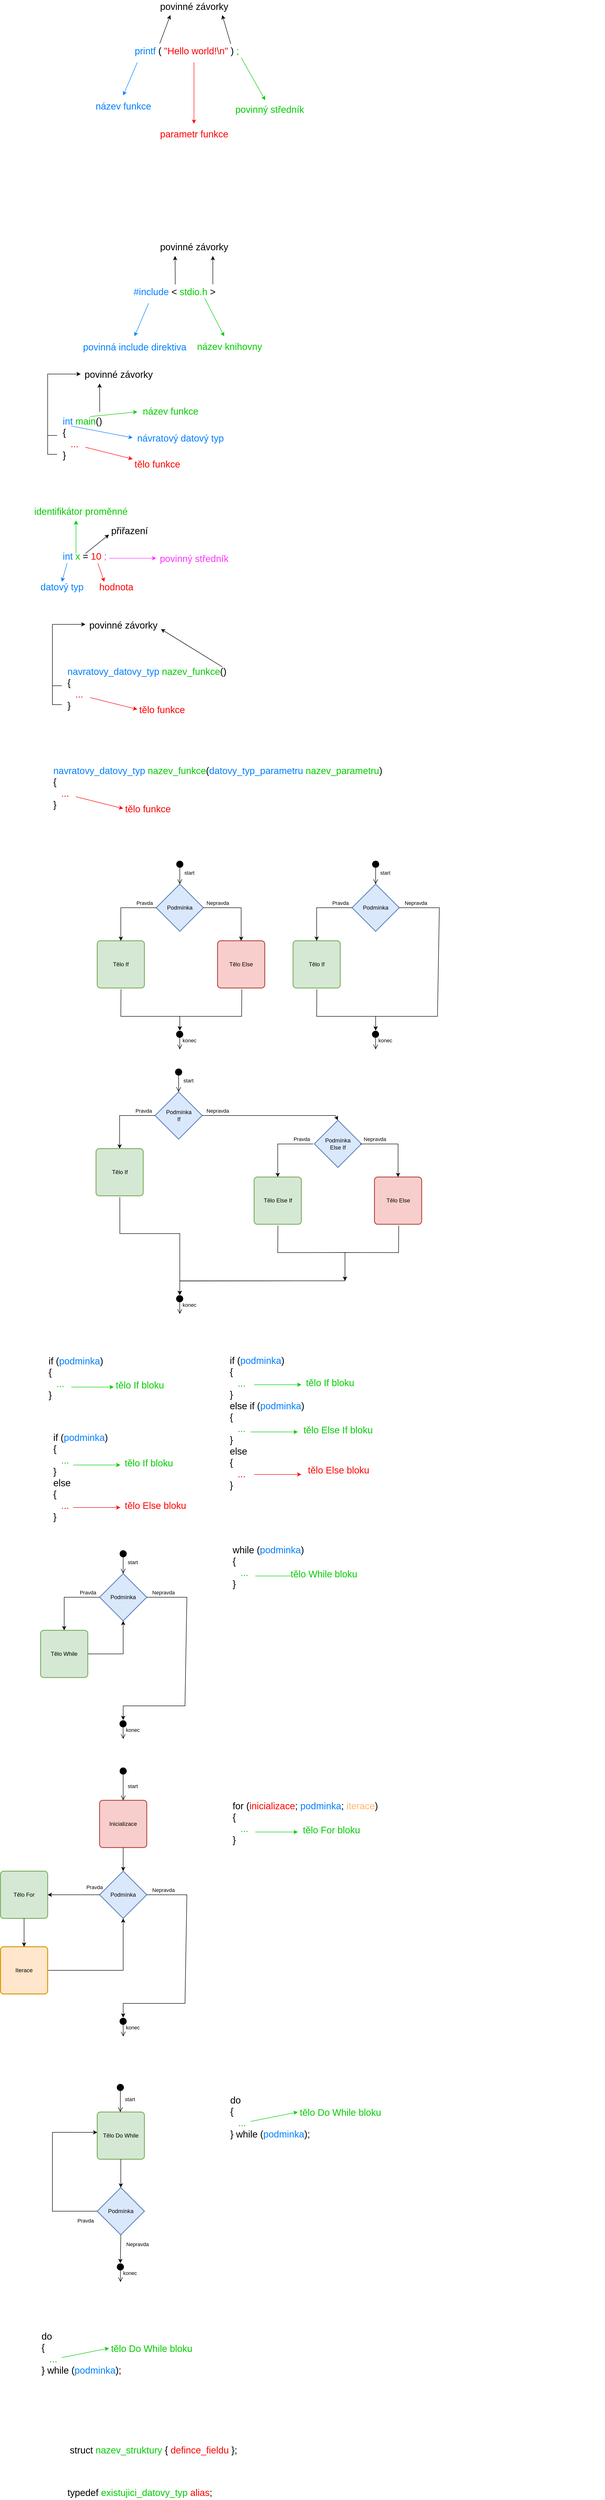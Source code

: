 <mxfile version="19.0.3" type="device"><diagram id="olC7VgZo8FWdd27OTqFR" name="Page-1"><mxGraphModel dx="2272" dy="865" grid="1" gridSize="10" guides="1" tooltips="1" connect="1" arrows="1" fold="1" page="1" pageScale="1" pageWidth="850" pageHeight="1100" math="0" shadow="0"><root><mxCell id="0"/><mxCell id="1" parent="0"/><mxCell id="PvKTxllJgVUMORvJE2K5-1" value="&lt;font style=&quot;font-size: 20px;&quot;&gt;&lt;font color=&quot;#007fff&quot;&gt;printf&amp;nbsp;&lt;/font&gt;(&amp;nbsp;&lt;font color=&quot;#ff0000&quot;&gt;&quot;Hello world!\n&quot;&amp;nbsp;&lt;/font&gt;)&amp;nbsp;&lt;font color=&quot;#00cc00&quot;&gt;;&lt;/font&gt;&lt;/font&gt;" style="text;html=1;strokeColor=none;fillColor=none;align=center;verticalAlign=middle;whiteSpace=wrap;rounded=0;" parent="1" vertex="1"><mxGeometry x="220" y="140" width="230" height="30" as="geometry"/></mxCell><mxCell id="PvKTxllJgVUMORvJE2K5-2" value="" style="endArrow=classic;html=1;rounded=0;fontSize=20;fontColor=#00CC00;fillColor=#dae8fc;strokeColor=#007FFF;" parent="1" edge="1"><mxGeometry width="50" height="50" relative="1" as="geometry"><mxPoint x="230" y="180" as="sourcePoint"/><mxPoint x="200" y="250" as="targetPoint"/></mxGeometry></mxCell><mxCell id="PvKTxllJgVUMORvJE2K5-9" value="&lt;font color=&quot;#007fff&quot;&gt;název funkce&lt;/font&gt;" style="edgeLabel;html=1;align=center;verticalAlign=middle;resizable=0;points=[];fontSize=20;fontColor=#00CC00;" parent="PvKTxllJgVUMORvJE2K5-2" vertex="1" connectable="0"><mxGeometry x="0.626" relative="1" as="geometry"><mxPoint x="-6" y="35" as="offset"/></mxGeometry></mxCell><mxCell id="PvKTxllJgVUMORvJE2K5-3" value="" style="endArrow=classic;html=1;rounded=0;fontSize=20;fontColor=#00CC00;fillColor=#f8cecc;strokeColor=#FF0000;" parent="1" edge="1"><mxGeometry width="50" height="50" relative="1" as="geometry"><mxPoint x="350" y="180" as="sourcePoint"/><mxPoint x="350" y="310" as="targetPoint"/></mxGeometry></mxCell><mxCell id="PvKTxllJgVUMORvJE2K5-10" value="&lt;font color=&quot;#ff0000&quot;&gt;parametr funkce&lt;/font&gt;" style="edgeLabel;html=1;align=center;verticalAlign=middle;resizable=0;points=[];fontSize=20;fontColor=#007FFF;" parent="PvKTxllJgVUMORvJE2K5-3" vertex="1" connectable="0"><mxGeometry x="0.422" relative="1" as="geometry"><mxPoint y="58" as="offset"/></mxGeometry></mxCell><mxCell id="PvKTxllJgVUMORvJE2K5-4" value="" style="endArrow=classic;html=1;rounded=0;fontSize=20;fontColor=#00CC00;fillColor=#d5e8d4;strokeColor=#00CC00;" parent="1" edge="1"><mxGeometry width="50" height="50" relative="1" as="geometry"><mxPoint x="450" y="170" as="sourcePoint"/><mxPoint x="501" y="260" as="targetPoint"/></mxGeometry></mxCell><mxCell id="PvKTxllJgVUMORvJE2K5-8" value="&lt;font color=&quot;#00cc00&quot;&gt;povinný středník&lt;/font&gt;" style="edgeLabel;html=1;align=center;verticalAlign=middle;resizable=0;points=[];fontSize=20;fontColor=#000000;" parent="PvKTxllJgVUMORvJE2K5-4" vertex="1" connectable="0"><mxGeometry x="0.617" y="-3" relative="1" as="geometry"><mxPoint x="21" y="35" as="offset"/></mxGeometry></mxCell><mxCell id="PvKTxllJgVUMORvJE2K5-5" value="" style="endArrow=classic;html=1;rounded=0;fontSize=20;fontColor=#00CC00;exitX=0.904;exitY=0.033;exitDx=0;exitDy=0;exitPerimeter=0;" parent="1" source="PvKTxllJgVUMORvJE2K5-1" edge="1"><mxGeometry width="50" height="50" relative="1" as="geometry"><mxPoint x="420" y="130" as="sourcePoint"/><mxPoint x="410" y="80" as="targetPoint"/></mxGeometry></mxCell><mxCell id="PvKTxllJgVUMORvJE2K5-6" value="" style="endArrow=classic;html=1;rounded=0;fontSize=20;fontColor=#00CC00;exitX=0.25;exitY=0;exitDx=0;exitDy=0;" parent="1" source="PvKTxllJgVUMORvJE2K5-1" edge="1"><mxGeometry width="50" height="50" relative="1" as="geometry"><mxPoint x="290" y="130" as="sourcePoint"/><mxPoint x="300" y="80" as="targetPoint"/></mxGeometry></mxCell><mxCell id="PvKTxllJgVUMORvJE2K5-7" value="&lt;font color=&quot;#000000&quot;&gt;povinné závorky&lt;/font&gt;" style="edgeLabel;html=1;align=center;verticalAlign=middle;resizable=0;points=[];fontSize=20;fontColor=#00CC00;" parent="PvKTxllJgVUMORvJE2K5-6" vertex="1" connectable="0"><mxGeometry x="0.52" y="-1" relative="1" as="geometry"><mxPoint x="54" y="-34" as="offset"/></mxGeometry></mxCell><mxCell id="PvKTxllJgVUMORvJE2K5-11" value="&lt;font style=&quot;font-size: 20px;&quot;&gt;&lt;font color=&quot;#007fff&quot;&gt;#include &lt;/font&gt;&amp;lt;&amp;nbsp;&lt;font color=&quot;#00cc00&quot;&gt;stdio.h&amp;nbsp;&lt;/font&gt;&amp;gt;&lt;/font&gt;" style="text;html=1;strokeColor=none;fillColor=none;align=center;verticalAlign=middle;whiteSpace=wrap;rounded=0;" parent="1" vertex="1"><mxGeometry x="194" y="650" width="230" height="30" as="geometry"/></mxCell><mxCell id="PvKTxllJgVUMORvJE2K5-12" value="" style="endArrow=classic;html=1;rounded=0;fontSize=20;fontColor=#00CC00;fillColor=#dae8fc;strokeColor=#007FFF;" parent="1" edge="1"><mxGeometry width="50" height="50" relative="1" as="geometry"><mxPoint x="254" y="690" as="sourcePoint"/><mxPoint x="224" y="760" as="targetPoint"/></mxGeometry></mxCell><mxCell id="PvKTxllJgVUMORvJE2K5-13" value="&lt;font color=&quot;#007fff&quot;&gt;povinná include direktiva&lt;/font&gt;" style="edgeLabel;html=1;align=center;verticalAlign=middle;resizable=0;points=[];fontSize=20;fontColor=#00CC00;" parent="PvKTxllJgVUMORvJE2K5-12" vertex="1" connectable="0"><mxGeometry x="0.626" relative="1" as="geometry"><mxPoint x="-6" y="35" as="offset"/></mxGeometry></mxCell><mxCell id="PvKTxllJgVUMORvJE2K5-14" value="" style="endArrow=classic;html=1;rounded=0;fontSize=20;fontColor=#00CC00;fillColor=#d5e8d4;strokeColor=#00CC00;" parent="1" edge="1"><mxGeometry width="50" height="50" relative="1" as="geometry"><mxPoint x="373" y="680" as="sourcePoint"/><mxPoint x="414" y="760" as="targetPoint"/></mxGeometry></mxCell><mxCell id="PvKTxllJgVUMORvJE2K5-15" value="&lt;font color=&quot;#00cc00&quot;&gt;název knihovny&lt;/font&gt;" style="edgeLabel;html=1;align=center;verticalAlign=middle;resizable=0;points=[];fontSize=20;fontColor=#000000;" parent="PvKTxllJgVUMORvJE2K5-14" vertex="1" connectable="0"><mxGeometry x="0.617" y="-3" relative="1" as="geometry"><mxPoint x="21" y="35" as="offset"/></mxGeometry></mxCell><mxCell id="PvKTxllJgVUMORvJE2K5-16" value="" style="endArrow=classic;html=1;rounded=0;fontSize=20;fontColor=#00CC00;" parent="1" edge="1"><mxGeometry width="50" height="50" relative="1" as="geometry"><mxPoint x="390" y="650" as="sourcePoint"/><mxPoint x="390" y="590" as="targetPoint"/></mxGeometry></mxCell><mxCell id="PvKTxllJgVUMORvJE2K5-17" value="" style="endArrow=classic;html=1;rounded=0;fontSize=20;fontColor=#00CC00;exitX=0.506;exitY=0.007;exitDx=0;exitDy=0;exitPerimeter=0;" parent="1" source="PvKTxllJgVUMORvJE2K5-11" edge="1"><mxGeometry width="50" height="50" relative="1" as="geometry"><mxPoint x="308.5" y="650" as="sourcePoint"/><mxPoint x="310" y="590" as="targetPoint"/></mxGeometry></mxCell><mxCell id="PvKTxllJgVUMORvJE2K5-18" value="&lt;font color=&quot;#000000&quot;&gt;povinné závorky&lt;/font&gt;" style="edgeLabel;html=1;align=center;verticalAlign=middle;resizable=0;points=[];fontSize=20;fontColor=#00CC00;" parent="PvKTxllJgVUMORvJE2K5-17" vertex="1" connectable="0"><mxGeometry x="0.52" y="-1" relative="1" as="geometry"><mxPoint x="39" y="-34" as="offset"/></mxGeometry></mxCell><mxCell id="PvKTxllJgVUMORvJE2K5-19" value="&lt;font style=&quot;font-size: 20px;&quot;&gt;&lt;font color=&quot;#007fff&quot;&gt;int&amp;nbsp;&lt;/font&gt;&lt;font color=&quot;#00cc00&quot;&gt;main&lt;/font&gt;()&lt;br&gt;{&lt;br&gt;&amp;nbsp; &amp;nbsp;&lt;font color=&quot;#ff0000&quot;&gt;...&lt;/font&gt;&lt;br&gt;&lt;div style=&quot;&quot;&gt;&lt;span style=&quot;background-color: initial;&quot;&gt;}&lt;/span&gt;&lt;/div&gt;&lt;/font&gt;" style="text;html=1;strokeColor=none;fillColor=none;align=left;verticalAlign=middle;whiteSpace=wrap;rounded=0;" parent="1" vertex="1"><mxGeometry x="70" y="960" width="230" height="30" as="geometry"/></mxCell><mxCell id="PvKTxllJgVUMORvJE2K5-20" value="" style="endArrow=classic;html=1;rounded=0;fontSize=20;fontColor=#00CC00;" parent="1" edge="1"><mxGeometry width="50" height="50" relative="1" as="geometry"><mxPoint x="60" y="1010" as="sourcePoint"/><mxPoint x="110" y="840" as="targetPoint"/><Array as="points"><mxPoint x="40" y="1010"/><mxPoint x="40" y="840"/></Array></mxGeometry></mxCell><mxCell id="PvKTxllJgVUMORvJE2K5-21" value="" style="endArrow=classic;html=1;rounded=0;fontSize=20;fontColor=#00CC00;exitX=0.506;exitY=0.007;exitDx=0;exitDy=0;exitPerimeter=0;" parent="1" edge="1"><mxGeometry width="50" height="50" relative="1" as="geometry"><mxPoint x="150.38" y="920.21" as="sourcePoint"/><mxPoint x="150" y="860" as="targetPoint"/></mxGeometry></mxCell><mxCell id="PvKTxllJgVUMORvJE2K5-22" value="&lt;font color=&quot;#000000&quot;&gt;povinné závorky&lt;/font&gt;" style="edgeLabel;html=1;align=center;verticalAlign=middle;resizable=0;points=[];fontSize=20;fontColor=#00CC00;" parent="PvKTxllJgVUMORvJE2K5-21" vertex="1" connectable="0"><mxGeometry x="0.52" y="-1" relative="1" as="geometry"><mxPoint x="39" y="-34" as="offset"/></mxGeometry></mxCell><mxCell id="PvKTxllJgVUMORvJE2K5-23" value="" style="endArrow=none;html=1;rounded=0;fontSize=20;fontColor=#FF0000;strokeColor=#000000;" parent="1" edge="1"><mxGeometry width="50" height="50" relative="1" as="geometry"><mxPoint x="40" y="970" as="sourcePoint"/><mxPoint x="60" y="970" as="targetPoint"/></mxGeometry></mxCell><mxCell id="PvKTxllJgVUMORvJE2K5-24" value="" style="endArrow=classic;html=1;rounded=0;fontSize=20;fontColor=#00CC00;strokeColor=#FF0000;" parent="1" edge="1"><mxGeometry width="50" height="50" relative="1" as="geometry"><mxPoint x="120" y="995" as="sourcePoint"/><mxPoint x="220" y="1020" as="targetPoint"/></mxGeometry></mxCell><mxCell id="PvKTxllJgVUMORvJE2K5-25" value="&lt;font color=&quot;#ff0000&quot;&gt;tělo funkce&lt;/font&gt;" style="edgeLabel;html=1;align=center;verticalAlign=middle;resizable=0;points=[];fontSize=20;fontColor=#00CC00;" parent="PvKTxllJgVUMORvJE2K5-24" vertex="1" connectable="0"><mxGeometry x="0.52" y="-1" relative="1" as="geometry"><mxPoint x="76" y="15" as="offset"/></mxGeometry></mxCell><mxCell id="PvKTxllJgVUMORvJE2K5-26" value="" style="endArrow=classic;html=1;rounded=0;fontSize=20;fontColor=#00CC00;strokeColor=#00CC00;" parent="1" edge="1"><mxGeometry width="50" height="50" relative="1" as="geometry"><mxPoint x="130" y="930" as="sourcePoint"/><mxPoint x="230" y="920" as="targetPoint"/></mxGeometry></mxCell><mxCell id="PvKTxllJgVUMORvJE2K5-27" value="název funkce" style="edgeLabel;html=1;align=center;verticalAlign=middle;resizable=0;points=[];fontSize=20;fontColor=#00CC00;" parent="PvKTxllJgVUMORvJE2K5-26" vertex="1" connectable="0"><mxGeometry x="0.52" y="-1" relative="1" as="geometry"><mxPoint x="94" y="-6" as="offset"/></mxGeometry></mxCell><mxCell id="PvKTxllJgVUMORvJE2K5-28" value="" style="endArrow=classic;html=1;rounded=0;fontSize=20;fontColor=#00CC00;strokeColor=#007FFF;exitX=0.087;exitY=-0.333;exitDx=0;exitDy=0;exitPerimeter=0;" parent="1" source="PvKTxllJgVUMORvJE2K5-19" edge="1"><mxGeometry width="50" height="50" relative="1" as="geometry"><mxPoint x="100" y="980" as="sourcePoint"/><mxPoint x="220" y="975" as="targetPoint"/></mxGeometry></mxCell><mxCell id="PvKTxllJgVUMORvJE2K5-29" value="návratový datový typ" style="edgeLabel;html=1;align=center;verticalAlign=middle;resizable=0;points=[];fontSize=20;fontColor=#007FFF;" parent="PvKTxllJgVUMORvJE2K5-28" vertex="1" connectable="0"><mxGeometry x="0.52" y="-1" relative="1" as="geometry"><mxPoint x="132" y="5" as="offset"/></mxGeometry></mxCell><mxCell id="PvKTxllJgVUMORvJE2K5-30" value="&lt;font style=&quot;font-size: 20px;&quot;&gt;&lt;font color=&quot;#007fff&quot;&gt;int&amp;nbsp;&lt;/font&gt;&lt;font color=&quot;#00cc00&quot;&gt;x &lt;/font&gt;=&lt;font color=&quot;#00cc00&quot;&gt; &lt;/font&gt;&lt;font color=&quot;#ff0000&quot;&gt;10 &lt;/font&gt;&lt;font color=&quot;#ff33ff&quot;&gt;;&lt;/font&gt;&lt;br&gt;&lt;/font&gt;" style="text;html=1;strokeColor=none;fillColor=none;align=left;verticalAlign=middle;whiteSpace=wrap;rounded=0;" parent="1" vertex="1"><mxGeometry x="70" y="1210" width="230" height="30" as="geometry"/></mxCell><mxCell id="PvKTxllJgVUMORvJE2K5-32" value="" style="endArrow=classic;html=1;rounded=0;fontSize=20;fontColor=#00CC00;" parent="1" edge="1"><mxGeometry width="50" height="50" relative="1" as="geometry"><mxPoint x="120" y="1220" as="sourcePoint"/><mxPoint x="170" y="1180" as="targetPoint"/></mxGeometry></mxCell><mxCell id="PvKTxllJgVUMORvJE2K5-33" value="&lt;font color=&quot;#000000&quot;&gt;přiřazení&lt;/font&gt;" style="edgeLabel;html=1;align=center;verticalAlign=middle;resizable=0;points=[];fontSize=20;fontColor=#00CC00;" parent="PvKTxllJgVUMORvJE2K5-32" vertex="1" connectable="0"><mxGeometry x="0.52" y="-1" relative="1" as="geometry"><mxPoint x="54" y="-20" as="offset"/></mxGeometry></mxCell><mxCell id="PvKTxllJgVUMORvJE2K5-35" value="" style="endArrow=classic;html=1;rounded=0;fontSize=20;fontColor=#00CC00;strokeColor=#FF0000;exitX=0.332;exitY=1.019;exitDx=0;exitDy=0;exitPerimeter=0;" parent="1" source="PvKTxllJgVUMORvJE2K5-30" edge="1"><mxGeometry width="50" height="50" relative="1" as="geometry"><mxPoint x="120" y="1245" as="sourcePoint"/><mxPoint x="160" y="1280" as="targetPoint"/></mxGeometry></mxCell><mxCell id="PvKTxllJgVUMORvJE2K5-36" value="&lt;font color=&quot;#ff0000&quot;&gt;hodnota&lt;/font&gt;" style="edgeLabel;html=1;align=center;verticalAlign=middle;resizable=0;points=[];fontSize=20;fontColor=#00CC00;" parent="PvKTxllJgVUMORvJE2K5-35" vertex="1" connectable="0"><mxGeometry x="0.52" y="-1" relative="1" as="geometry"><mxPoint x="29" y="19" as="offset"/></mxGeometry></mxCell><mxCell id="PvKTxllJgVUMORvJE2K5-37" value="" style="endArrow=classic;html=1;rounded=0;fontSize=20;fontColor=#00CC00;strokeColor=#00CC00;" parent="1" edge="1"><mxGeometry width="50" height="50" relative="1" as="geometry"><mxPoint x="100" y="1220" as="sourcePoint"/><mxPoint x="100" y="1150" as="targetPoint"/></mxGeometry></mxCell><mxCell id="PvKTxllJgVUMORvJE2K5-39" value="" style="endArrow=classic;html=1;rounded=0;fontSize=20;fontColor=#00CC00;strokeColor=#007FFF;exitX=0.05;exitY=1.003;exitDx=0;exitDy=0;exitPerimeter=0;" parent="1" edge="1"><mxGeometry width="50" height="50" relative="1" as="geometry"><mxPoint x="81.5" y="1240" as="sourcePoint"/><mxPoint x="70" y="1279.91" as="targetPoint"/></mxGeometry></mxCell><mxCell id="PvKTxllJgVUMORvJE2K5-40" value="datový typ" style="edgeLabel;html=1;align=center;verticalAlign=middle;resizable=0;points=[];fontSize=20;fontColor=#007FFF;" parent="PvKTxllJgVUMORvJE2K5-39" vertex="1" connectable="0"><mxGeometry x="0.52" y="-1" relative="1" as="geometry"><mxPoint x="-2" y="20" as="offset"/></mxGeometry></mxCell><mxCell id="PvKTxllJgVUMORvJE2K5-41" value="" style="endArrow=classic;html=1;rounded=0;fontSize=20;fontColor=#FF33FF;strokeColor=#FF33FF;" parent="1" edge="1"><mxGeometry width="50" height="50" relative="1" as="geometry"><mxPoint x="170" y="1230" as="sourcePoint"/><mxPoint x="270" y="1230" as="targetPoint"/></mxGeometry></mxCell><mxCell id="PvKTxllJgVUMORvJE2K5-42" value="povinný středník" style="edgeLabel;html=1;align=center;verticalAlign=middle;resizable=0;points=[];fontSize=20;fontColor=#FF33FF;" parent="PvKTxllJgVUMORvJE2K5-41" vertex="1" connectable="0"><mxGeometry x="0.736" y="1" relative="1" as="geometry"><mxPoint x="93" y="1" as="offset"/></mxGeometry></mxCell><mxCell id="PvKTxllJgVUMORvJE2K5-43" value="" style="endArrow=classic;html=1;rounded=0;fontSize=20;fontColor=#00CC00;strokeColor=#00CC00;" parent="1" edge="1"><mxGeometry width="50" height="50" relative="1" as="geometry"><mxPoint x="100" y="1220" as="sourcePoint"/><mxPoint x="100" y="1150" as="targetPoint"/></mxGeometry></mxCell><mxCell id="PvKTxllJgVUMORvJE2K5-44" value="identifikátor proměnné" style="edgeLabel;html=1;align=center;verticalAlign=middle;resizable=0;points=[];fontSize=20;fontColor=#00CC00;" parent="PvKTxllJgVUMORvJE2K5-43" vertex="1" connectable="0"><mxGeometry x="0.52" y="-1" relative="1" as="geometry"><mxPoint x="9" y="-37" as="offset"/></mxGeometry></mxCell><mxCell id="PvKTxllJgVUMORvJE2K5-58" value="&lt;font style=&quot;font-size: 20px;&quot;&gt;&lt;font color=&quot;#007fff&quot;&gt;navratovy_datovy_typ&amp;nbsp;&lt;/font&gt;&lt;font color=&quot;#00cc00&quot;&gt;nazev_funkce&lt;/font&gt;()&lt;br&gt;{&lt;br&gt;&amp;nbsp; &amp;nbsp;&lt;font color=&quot;#ff0000&quot;&gt;...&lt;/font&gt;&lt;br&gt;&lt;div style=&quot;&quot;&gt;&lt;span style=&quot;background-color: initial;&quot;&gt;}&lt;/span&gt;&lt;/div&gt;&lt;/font&gt;" style="text;html=1;strokeColor=none;fillColor=none;align=left;verticalAlign=middle;whiteSpace=wrap;rounded=0;" parent="1" vertex="1"><mxGeometry x="80" y="1490" width="230" height="30" as="geometry"/></mxCell><mxCell id="PvKTxllJgVUMORvJE2K5-59" value="" style="endArrow=classic;html=1;rounded=0;fontSize=20;fontColor=#00CC00;" parent="1" edge="1"><mxGeometry width="50" height="50" relative="1" as="geometry"><mxPoint x="70" y="1540" as="sourcePoint"/><mxPoint x="120" y="1370" as="targetPoint"/><Array as="points"><mxPoint x="50" y="1540"/><mxPoint x="50" y="1370"/></Array></mxGeometry></mxCell><mxCell id="PvKTxllJgVUMORvJE2K5-60" value="" style="endArrow=classic;html=1;rounded=0;fontSize=20;fontColor=#00CC00;" parent="1" edge="1"><mxGeometry width="50" height="50" relative="1" as="geometry"><mxPoint x="410" y="1460" as="sourcePoint"/><mxPoint x="280" y="1380" as="targetPoint"/></mxGeometry></mxCell><mxCell id="PvKTxllJgVUMORvJE2K5-61" value="&lt;font color=&quot;#000000&quot;&gt;povinné závorky&lt;/font&gt;" style="edgeLabel;html=1;align=center;verticalAlign=middle;resizable=0;points=[];fontSize=20;fontColor=#00CC00;" parent="PvKTxllJgVUMORvJE2K5-60" vertex="1" connectable="0"><mxGeometry x="0.52" y="-1" relative="1" as="geometry"><mxPoint x="-112" y="-28" as="offset"/></mxGeometry></mxCell><mxCell id="PvKTxllJgVUMORvJE2K5-62" value="" style="endArrow=none;html=1;rounded=0;fontSize=20;fontColor=#FF0000;strokeColor=#000000;" parent="1" edge="1"><mxGeometry width="50" height="50" relative="1" as="geometry"><mxPoint x="50" y="1500" as="sourcePoint"/><mxPoint x="70" y="1500" as="targetPoint"/></mxGeometry></mxCell><mxCell id="PvKTxllJgVUMORvJE2K5-63" value="" style="endArrow=classic;html=1;rounded=0;fontSize=20;fontColor=#00CC00;strokeColor=#FF0000;" parent="1" edge="1"><mxGeometry width="50" height="50" relative="1" as="geometry"><mxPoint x="130" y="1525" as="sourcePoint"/><mxPoint x="230" y="1550" as="targetPoint"/></mxGeometry></mxCell><mxCell id="PvKTxllJgVUMORvJE2K5-64" value="&lt;font color=&quot;#ff0000&quot;&gt;tělo funkce&lt;/font&gt;" style="edgeLabel;html=1;align=center;verticalAlign=middle;resizable=0;points=[];fontSize=20;fontColor=#00CC00;" parent="PvKTxllJgVUMORvJE2K5-63" vertex="1" connectable="0"><mxGeometry x="0.52" y="-1" relative="1" as="geometry"><mxPoint x="76" y="5" as="offset"/></mxGeometry></mxCell><mxCell id="PvKTxllJgVUMORvJE2K5-69" value="&lt;font style=&quot;font-size: 20px;&quot;&gt;&lt;font color=&quot;#007fff&quot;&gt;navratovy_datovy_typ&amp;nbsp;&lt;/font&gt;&lt;font color=&quot;#00cc00&quot;&gt;nazev_funkce&lt;/font&gt;(&lt;font color=&quot;#007fff&quot;&gt;datovy_typ_parametru &lt;/font&gt;&lt;font color=&quot;#00cc00&quot;&gt;nazev_parametru&lt;/font&gt;)&lt;br&gt;{&lt;br&gt;&amp;nbsp; &amp;nbsp;&lt;font color=&quot;#ff0000&quot;&gt;...&lt;/font&gt;&lt;br&gt;&lt;div style=&quot;&quot;&gt;&lt;span style=&quot;background-color: initial;&quot;&gt;}&lt;/span&gt;&lt;/div&gt;&lt;/font&gt;" style="text;html=1;strokeColor=none;fillColor=none;align=left;verticalAlign=middle;whiteSpace=wrap;rounded=0;" parent="1" vertex="1"><mxGeometry x="50" y="1700" width="720" height="30" as="geometry"/></mxCell><mxCell id="PvKTxllJgVUMORvJE2K5-74" value="" style="endArrow=classic;html=1;rounded=0;fontSize=20;fontColor=#00CC00;strokeColor=#FF0000;" parent="1" edge="1"><mxGeometry width="50" height="50" relative="1" as="geometry"><mxPoint x="100" y="1735" as="sourcePoint"/><mxPoint x="200" y="1760" as="targetPoint"/></mxGeometry></mxCell><mxCell id="PvKTxllJgVUMORvJE2K5-75" value="&lt;font color=&quot;#ff0000&quot;&gt;tělo funkce&lt;/font&gt;" style="edgeLabel;html=1;align=center;verticalAlign=middle;resizable=0;points=[];fontSize=20;fontColor=#00CC00;" parent="PvKTxllJgVUMORvJE2K5-74" vertex="1" connectable="0"><mxGeometry x="0.52" y="-1" relative="1" as="geometry"><mxPoint x="76" y="5" as="offset"/></mxGeometry></mxCell><mxCell id="96bIXmB38wUblgq2eVlA-1" value="Podmínka" style="strokeWidth=2;html=1;shape=mxgraph.flowchart.decision;whiteSpace=wrap;fillColor=#dae8fc;strokeColor=#6c8ebf;" parent="1" vertex="1"><mxGeometry x="270" y="1920" width="100" height="100" as="geometry"/></mxCell><mxCell id="96bIXmB38wUblgq2eVlA-2" value="Tělo If" style="rounded=1;whiteSpace=wrap;html=1;absoluteArcSize=1;arcSize=14;strokeWidth=2;fillColor=#d5e8d4;strokeColor=#82b366;" parent="1" vertex="1"><mxGeometry x="145" y="2040" width="100" height="100" as="geometry"/></mxCell><mxCell id="96bIXmB38wUblgq2eVlA-3" value="Tělo Else" style="rounded=1;whiteSpace=wrap;html=1;absoluteArcSize=1;arcSize=14;strokeWidth=2;fillColor=#f8cecc;strokeColor=#b85450;" parent="1" vertex="1"><mxGeometry x="400" y="2040" width="100" height="100" as="geometry"/></mxCell><mxCell id="96bIXmB38wUblgq2eVlA-4" value="start" style="html=1;verticalAlign=bottom;startArrow=circle;startFill=1;endArrow=open;startSize=6;endSize=8;rounded=0;entryX=0.5;entryY=0;entryDx=0;entryDy=0;entryPerimeter=0;" parent="1" target="96bIXmB38wUblgq2eVlA-1" edge="1"><mxGeometry x="0.4" y="20" width="80" relative="1" as="geometry"><mxPoint x="320" y="1870" as="sourcePoint"/><mxPoint x="320" y="1860" as="targetPoint"/><mxPoint as="offset"/></mxGeometry></mxCell><mxCell id="96bIXmB38wUblgq2eVlA-5" value="konec" style="html=1;verticalAlign=bottom;startArrow=circle;startFill=1;endArrow=open;startSize=6;endSize=8;rounded=0;" parent="1" edge="1"><mxGeometry x="0.508" y="20" width="80" relative="1" as="geometry"><mxPoint x="319.66" y="2230" as="sourcePoint"/><mxPoint x="320" y="2270" as="targetPoint"/><mxPoint as="offset"/></mxGeometry></mxCell><mxCell id="96bIXmB38wUblgq2eVlA-6" value="" style="endArrow=classic;html=1;rounded=0;entryX=0.5;entryY=0;entryDx=0;entryDy=0;exitX=0;exitY=0.5;exitDx=0;exitDy=0;exitPerimeter=0;" parent="1" source="96bIXmB38wUblgq2eVlA-1" target="96bIXmB38wUblgq2eVlA-2" edge="1"><mxGeometry width="50" height="50" relative="1" as="geometry"><mxPoint x="190" y="1960" as="sourcePoint"/><mxPoint x="220" y="1930" as="targetPoint"/><Array as="points"><mxPoint x="195" y="1970"/></Array></mxGeometry></mxCell><mxCell id="96bIXmB38wUblgq2eVlA-10" value="Pravda" style="edgeLabel;html=1;align=center;verticalAlign=middle;resizable=0;points=[];" parent="96bIXmB38wUblgq2eVlA-6" vertex="1" connectable="0"><mxGeometry x="0.109" relative="1" as="geometry"><mxPoint x="50" y="-16" as="offset"/></mxGeometry></mxCell><mxCell id="96bIXmB38wUblgq2eVlA-7" value="" style="endArrow=classic;html=1;rounded=0;entryX=0.5;entryY=0;entryDx=0;entryDy=0;exitX=1;exitY=0.5;exitDx=0;exitDy=0;exitPerimeter=0;" parent="1" source="96bIXmB38wUblgq2eVlA-1" target="96bIXmB38wUblgq2eVlA-3" edge="1"><mxGeometry width="50" height="50" relative="1" as="geometry"><mxPoint x="280" y="1980" as="sourcePoint"/><mxPoint x="208.9" y="2080.1" as="targetPoint"/><Array as="points"><mxPoint x="450" y="1970"/></Array></mxGeometry></mxCell><mxCell id="96bIXmB38wUblgq2eVlA-11" value="Nepravda" style="edgeLabel;html=1;align=center;verticalAlign=middle;resizable=0;points=[];" parent="96bIXmB38wUblgq2eVlA-7" vertex="1" connectable="0"><mxGeometry x="0.222" y="-1" relative="1" as="geometry"><mxPoint x="-49" y="-22" as="offset"/></mxGeometry></mxCell><mxCell id="96bIXmB38wUblgq2eVlA-8" value="" style="endArrow=classic;html=1;rounded=0;exitX=0.504;exitY=1.028;exitDx=0;exitDy=0;exitPerimeter=0;" parent="1" source="96bIXmB38wUblgq2eVlA-2" edge="1"><mxGeometry width="50" height="50" relative="1" as="geometry"><mxPoint x="310" y="2220" as="sourcePoint"/><mxPoint x="320" y="2230" as="targetPoint"/><Array as="points"><mxPoint x="195" y="2200"/><mxPoint x="320" y="2200"/></Array></mxGeometry></mxCell><mxCell id="96bIXmB38wUblgq2eVlA-9" value="" style="endArrow=classic;html=1;rounded=0;exitX=0.514;exitY=1.028;exitDx=0;exitDy=0;exitPerimeter=0;" parent="1" source="96bIXmB38wUblgq2eVlA-3" edge="1"><mxGeometry width="50" height="50" relative="1" as="geometry"><mxPoint x="410" y="2260" as="sourcePoint"/><mxPoint x="320" y="2230" as="targetPoint"/><Array as="points"><mxPoint x="451" y="2200"/><mxPoint x="320" y="2200"/></Array></mxGeometry></mxCell><mxCell id="96bIXmB38wUblgq2eVlA-12" value="Podmínka" style="strokeWidth=2;html=1;shape=mxgraph.flowchart.decision;whiteSpace=wrap;fillColor=#dae8fc;strokeColor=#6c8ebf;" parent="1" vertex="1"><mxGeometry x="685" y="1920" width="100" height="100" as="geometry"/></mxCell><mxCell id="96bIXmB38wUblgq2eVlA-13" value="Tělo If" style="rounded=1;whiteSpace=wrap;html=1;absoluteArcSize=1;arcSize=14;strokeWidth=2;fillColor=#d5e8d4;strokeColor=#82b366;" parent="1" vertex="1"><mxGeometry x="560" y="2040" width="100" height="100" as="geometry"/></mxCell><mxCell id="96bIXmB38wUblgq2eVlA-15" value="start" style="html=1;verticalAlign=bottom;startArrow=circle;startFill=1;endArrow=open;startSize=6;endSize=8;rounded=0;entryX=0.5;entryY=0;entryDx=0;entryDy=0;entryPerimeter=0;" parent="1" target="96bIXmB38wUblgq2eVlA-12" edge="1"><mxGeometry x="0.4" y="20" width="80" relative="1" as="geometry"><mxPoint x="735" y="1870" as="sourcePoint"/><mxPoint x="735" y="1860" as="targetPoint"/><mxPoint as="offset"/></mxGeometry></mxCell><mxCell id="96bIXmB38wUblgq2eVlA-16" value="konec" style="html=1;verticalAlign=bottom;startArrow=circle;startFill=1;endArrow=open;startSize=6;endSize=8;rounded=0;" parent="1" edge="1"><mxGeometry x="0.508" y="20" width="80" relative="1" as="geometry"><mxPoint x="734.66" y="2230" as="sourcePoint"/><mxPoint x="735" y="2270" as="targetPoint"/><mxPoint as="offset"/></mxGeometry></mxCell><mxCell id="96bIXmB38wUblgq2eVlA-17" value="" style="endArrow=classic;html=1;rounded=0;entryX=0.5;entryY=0;entryDx=0;entryDy=0;exitX=0;exitY=0.5;exitDx=0;exitDy=0;exitPerimeter=0;" parent="1" source="96bIXmB38wUblgq2eVlA-12" target="96bIXmB38wUblgq2eVlA-13" edge="1"><mxGeometry width="50" height="50" relative="1" as="geometry"><mxPoint x="605" y="1960" as="sourcePoint"/><mxPoint x="635" y="1930" as="targetPoint"/><Array as="points"><mxPoint x="610" y="1970"/></Array></mxGeometry></mxCell><mxCell id="96bIXmB38wUblgq2eVlA-18" value="Pravda" style="edgeLabel;html=1;align=center;verticalAlign=middle;resizable=0;points=[];" parent="96bIXmB38wUblgq2eVlA-17" vertex="1" connectable="0"><mxGeometry x="0.109" relative="1" as="geometry"><mxPoint x="50" y="-16" as="offset"/></mxGeometry></mxCell><mxCell id="96bIXmB38wUblgq2eVlA-21" value="" style="endArrow=classic;html=1;rounded=0;exitX=0.504;exitY=1.028;exitDx=0;exitDy=0;exitPerimeter=0;" parent="1" source="96bIXmB38wUblgq2eVlA-13" edge="1"><mxGeometry width="50" height="50" relative="1" as="geometry"><mxPoint x="725" y="2220" as="sourcePoint"/><mxPoint x="735" y="2230" as="targetPoint"/><Array as="points"><mxPoint x="610" y="2200"/><mxPoint x="735" y="2200"/></Array></mxGeometry></mxCell><mxCell id="96bIXmB38wUblgq2eVlA-22" value="" style="endArrow=classic;html=1;rounded=0;exitX=1;exitY=0.5;exitDx=0;exitDy=0;exitPerimeter=0;" parent="1" source="96bIXmB38wUblgq2eVlA-12" edge="1"><mxGeometry width="50" height="50" relative="1" as="geometry"><mxPoint x="866" y="1970" as="sourcePoint"/><mxPoint x="735" y="2230" as="targetPoint"/><Array as="points"><mxPoint x="870" y="1970"/><mxPoint x="866" y="2200"/><mxPoint x="735" y="2200"/></Array></mxGeometry></mxCell><mxCell id="96bIXmB38wUblgq2eVlA-25" value="Nepravda" style="edgeLabel;html=1;align=center;verticalAlign=middle;resizable=0;points=[];" parent="96bIXmB38wUblgq2eVlA-22" vertex="1" connectable="0"><mxGeometry x="-0.307" y="1" relative="1" as="geometry"><mxPoint x="-50" y="-90" as="offset"/></mxGeometry></mxCell><mxCell id="96bIXmB38wUblgq2eVlA-26" value="Podmínka&lt;br&gt;If" style="strokeWidth=2;html=1;shape=mxgraph.flowchart.decision;whiteSpace=wrap;fillColor=#dae8fc;strokeColor=#6c8ebf;" parent="1" vertex="1"><mxGeometry x="267.5" y="2360" width="100" height="100" as="geometry"/></mxCell><mxCell id="96bIXmB38wUblgq2eVlA-27" value="Tělo If" style="rounded=1;whiteSpace=wrap;html=1;absoluteArcSize=1;arcSize=14;strokeWidth=2;fillColor=#d5e8d4;strokeColor=#82b366;" parent="1" vertex="1"><mxGeometry x="142.5" y="2480" width="100" height="100" as="geometry"/></mxCell><mxCell id="96bIXmB38wUblgq2eVlA-29" value="start" style="html=1;verticalAlign=bottom;startArrow=circle;startFill=1;endArrow=open;startSize=6;endSize=8;rounded=0;entryX=0.5;entryY=0;entryDx=0;entryDy=0;entryPerimeter=0;" parent="1" target="96bIXmB38wUblgq2eVlA-26" edge="1"><mxGeometry x="0.4" y="20" width="80" relative="1" as="geometry"><mxPoint x="317.5" y="2310" as="sourcePoint"/><mxPoint x="317.5" y="2300" as="targetPoint"/><mxPoint as="offset"/></mxGeometry></mxCell><mxCell id="96bIXmB38wUblgq2eVlA-30" value="konec" style="html=1;verticalAlign=bottom;startArrow=circle;startFill=1;endArrow=open;startSize=6;endSize=8;rounded=0;" parent="1" edge="1"><mxGeometry x="0.508" y="20" width="80" relative="1" as="geometry"><mxPoint x="319.66" y="2790" as="sourcePoint"/><mxPoint x="320" y="2830" as="targetPoint"/><mxPoint as="offset"/></mxGeometry></mxCell><mxCell id="96bIXmB38wUblgq2eVlA-31" value="" style="endArrow=classic;html=1;rounded=0;entryX=0.5;entryY=0;entryDx=0;entryDy=0;exitX=0;exitY=0.5;exitDx=0;exitDy=0;exitPerimeter=0;" parent="1" source="96bIXmB38wUblgq2eVlA-26" target="96bIXmB38wUblgq2eVlA-27" edge="1"><mxGeometry width="50" height="50" relative="1" as="geometry"><mxPoint x="187.5" y="2400" as="sourcePoint"/><mxPoint x="217.5" y="2370" as="targetPoint"/><Array as="points"><mxPoint x="192.5" y="2410"/></Array></mxGeometry></mxCell><mxCell id="96bIXmB38wUblgq2eVlA-32" value="Pravda" style="edgeLabel;html=1;align=center;verticalAlign=middle;resizable=0;points=[];" parent="96bIXmB38wUblgq2eVlA-31" vertex="1" connectable="0"><mxGeometry x="0.109" relative="1" as="geometry"><mxPoint x="50" y="-16" as="offset"/></mxGeometry></mxCell><mxCell id="96bIXmB38wUblgq2eVlA-33" value="" style="endArrow=classic;html=1;rounded=0;exitX=1;exitY=0.5;exitDx=0;exitDy=0;exitPerimeter=0;entryX=0.5;entryY=0;entryDx=0;entryDy=0;entryPerimeter=0;" parent="1" source="96bIXmB38wUblgq2eVlA-26" target="96bIXmB38wUblgq2eVlA-37" edge="1"><mxGeometry width="50" height="50" relative="1" as="geometry"><mxPoint x="277.5" y="2420" as="sourcePoint"/><mxPoint x="620" y="2410" as="targetPoint"/><Array as="points"><mxPoint x="650" y="2410"/></Array></mxGeometry></mxCell><mxCell id="96bIXmB38wUblgq2eVlA-34" value="Nepravda" style="edgeLabel;html=1;align=center;verticalAlign=middle;resizable=0;points=[];" parent="96bIXmB38wUblgq2eVlA-33" vertex="1" connectable="0"><mxGeometry x="0.222" y="-1" relative="1" as="geometry"><mxPoint x="-147" y="-11" as="offset"/></mxGeometry></mxCell><mxCell id="96bIXmB38wUblgq2eVlA-35" value="" style="endArrow=classic;html=1;rounded=0;exitX=0.504;exitY=1.028;exitDx=0;exitDy=0;exitPerimeter=0;" parent="1" source="96bIXmB38wUblgq2eVlA-27" edge="1"><mxGeometry width="50" height="50" relative="1" as="geometry"><mxPoint x="307.5" y="2660" as="sourcePoint"/><mxPoint x="320" y="2790" as="targetPoint"/><Array as="points"><mxPoint x="193" y="2660"/><mxPoint x="320" y="2660"/></Array></mxGeometry></mxCell><mxCell id="96bIXmB38wUblgq2eVlA-36" value="" style="endArrow=classic;html=1;rounded=0;" parent="1" edge="1"><mxGeometry width="50" height="50" relative="1" as="geometry"><mxPoint x="670" y="2700" as="sourcePoint"/><mxPoint x="320" y="2790.2" as="targetPoint"/><Array as="points"><mxPoint x="670" y="2760"/><mxPoint x="320" y="2760.2"/></Array></mxGeometry></mxCell><mxCell id="96bIXmB38wUblgq2eVlA-37" value="Podmínka&lt;br&gt;Else If" style="strokeWidth=2;html=1;shape=mxgraph.flowchart.decision;whiteSpace=wrap;fillColor=#dae8fc;strokeColor=#6c8ebf;" parent="1" vertex="1"><mxGeometry x="605" y="2420" width="100" height="100" as="geometry"/></mxCell><mxCell id="96bIXmB38wUblgq2eVlA-38" value="Tělo Else If" style="rounded=1;whiteSpace=wrap;html=1;absoluteArcSize=1;arcSize=14;strokeWidth=2;fillColor=#d5e8d4;strokeColor=#82b366;" parent="1" vertex="1"><mxGeometry x="477.5" y="2540.31" width="100" height="100" as="geometry"/></mxCell><mxCell id="96bIXmB38wUblgq2eVlA-39" value="Tělo Else" style="rounded=1;whiteSpace=wrap;html=1;absoluteArcSize=1;arcSize=14;strokeWidth=2;fillColor=#f8cecc;strokeColor=#b85450;" parent="1" vertex="1"><mxGeometry x="732.5" y="2540.31" width="100" height="100" as="geometry"/></mxCell><mxCell id="96bIXmB38wUblgq2eVlA-42" value="" style="endArrow=classic;html=1;rounded=0;entryX=0.5;entryY=0;entryDx=0;entryDy=0;exitX=0;exitY=0.5;exitDx=0;exitDy=0;exitPerimeter=0;" parent="1" target="96bIXmB38wUblgq2eVlA-38" edge="1"><mxGeometry width="50" height="50" relative="1" as="geometry"><mxPoint x="602.5" y="2470.31" as="sourcePoint"/><mxPoint x="552.5" y="2430.31" as="targetPoint"/><Array as="points"><mxPoint x="527.5" y="2470.31"/></Array></mxGeometry></mxCell><mxCell id="96bIXmB38wUblgq2eVlA-43" value="Pravda" style="edgeLabel;html=1;align=center;verticalAlign=middle;resizable=0;points=[];" parent="96bIXmB38wUblgq2eVlA-42" vertex="1" connectable="0"><mxGeometry x="0.109" relative="1" as="geometry"><mxPoint x="50" y="-16" as="offset"/></mxGeometry></mxCell><mxCell id="96bIXmB38wUblgq2eVlA-44" value="" style="endArrow=classic;html=1;rounded=0;entryX=0.5;entryY=0;entryDx=0;entryDy=0;exitX=1;exitY=0.5;exitDx=0;exitDy=0;exitPerimeter=0;" parent="1" target="96bIXmB38wUblgq2eVlA-39" edge="1"><mxGeometry width="50" height="50" relative="1" as="geometry"><mxPoint x="702.5" y="2470.31" as="sourcePoint"/><mxPoint x="541.4" y="2580.41" as="targetPoint"/><Array as="points"><mxPoint x="782.5" y="2470.31"/></Array></mxGeometry></mxCell><mxCell id="96bIXmB38wUblgq2eVlA-45" value="Nepravda" style="edgeLabel;html=1;align=center;verticalAlign=middle;resizable=0;points=[];" parent="96bIXmB38wUblgq2eVlA-44" vertex="1" connectable="0"><mxGeometry x="0.222" y="-1" relative="1" as="geometry"><mxPoint x="-49" y="-22" as="offset"/></mxGeometry></mxCell><mxCell id="96bIXmB38wUblgq2eVlA-46" value="" style="endArrow=classic;html=1;rounded=0;exitX=0.504;exitY=1.028;exitDx=0;exitDy=0;exitPerimeter=0;" parent="1" source="96bIXmB38wUblgq2eVlA-38" edge="1"><mxGeometry width="50" height="50" relative="1" as="geometry"><mxPoint x="642.5" y="2720.31" as="sourcePoint"/><mxPoint x="670" y="2760" as="targetPoint"/><Array as="points"><mxPoint x="527.5" y="2700.31"/><mxPoint x="670" y="2700"/></Array></mxGeometry></mxCell><mxCell id="96bIXmB38wUblgq2eVlA-47" value="" style="endArrow=classic;html=1;rounded=0;exitX=0.514;exitY=1.028;exitDx=0;exitDy=0;exitPerimeter=0;" parent="1" source="96bIXmB38wUblgq2eVlA-39" edge="1"><mxGeometry width="50" height="50" relative="1" as="geometry"><mxPoint x="742.5" y="2760.31" as="sourcePoint"/><mxPoint x="670" y="2760" as="targetPoint"/><Array as="points"><mxPoint x="783.5" y="2700.31"/><mxPoint x="670" y="2700"/></Array></mxGeometry></mxCell><mxCell id="96bIXmB38wUblgq2eVlA-48" value="" style="endArrow=classic;html=1;rounded=0;" parent="1" edge="1"><mxGeometry width="50" height="50" relative="1" as="geometry"><mxPoint x="670" y="2700" as="sourcePoint"/><mxPoint x="320" y="2790.2" as="targetPoint"/><Array as="points"><mxPoint x="670" y="2760"/><mxPoint x="320" y="2760.2"/></Array></mxGeometry></mxCell><mxCell id="96bIXmB38wUblgq2eVlA-49" value="&lt;font style=&quot;font-size: 20px;&quot;&gt;if (&lt;font color=&quot;#007fff&quot;&gt;podminka&lt;/font&gt;)&lt;br&gt;{&lt;br&gt;&lt;font color=&quot;#00cc00&quot;&gt;&amp;nbsp; &amp;nbsp;...&lt;br&gt;&lt;/font&gt;&lt;div style=&quot;&quot;&gt;&lt;span style=&quot;background-color: initial;&quot;&gt;}&lt;/span&gt;&lt;/div&gt;&lt;/font&gt;" style="text;html=1;strokeColor=none;fillColor=none;align=left;verticalAlign=middle;whiteSpace=wrap;rounded=0;" parent="1" vertex="1"><mxGeometry x="40" y="2950" width="260" height="30" as="geometry"/></mxCell><mxCell id="96bIXmB38wUblgq2eVlA-50" value="" style="endArrow=classic;html=1;rounded=0;fontSize=20;fontColor=#00CC00;strokeColor=#00CC00;" parent="1" edge="1"><mxGeometry width="50" height="50" relative="1" as="geometry"><mxPoint x="90" y="2985" as="sourcePoint"/><mxPoint x="180" y="2985" as="targetPoint"/></mxGeometry></mxCell><mxCell id="96bIXmB38wUblgq2eVlA-51" value="&lt;font&gt;tělo If bloku&lt;/font&gt;" style="edgeLabel;html=1;align=center;verticalAlign=middle;resizable=0;points=[];fontSize=20;fontColor=#00CC00;" parent="96bIXmB38wUblgq2eVlA-50" vertex="1" connectable="0"><mxGeometry x="0.52" y="-1" relative="1" as="geometry"><mxPoint x="76" y="-6" as="offset"/></mxGeometry></mxCell><mxCell id="96bIXmB38wUblgq2eVlA-57" value="&lt;font style=&quot;font-size: 20px;&quot;&gt;if (&lt;font color=&quot;#007fff&quot;&gt;podminka&lt;/font&gt;)&lt;br&gt;{&lt;br&gt;&lt;font color=&quot;#00cc00&quot;&gt;&amp;nbsp; &amp;nbsp;...&lt;br&gt;&lt;/font&gt;&lt;div style=&quot;&quot;&gt;&lt;span style=&quot;background-color: initial;&quot;&gt;}&lt;/span&gt;&lt;/div&gt;&lt;div style=&quot;&quot;&gt;&lt;span style=&quot;background-color: initial;&quot;&gt;else&lt;/span&gt;&lt;/div&gt;&lt;div style=&quot;&quot;&gt;{&lt;/div&gt;&lt;div style=&quot;&quot;&gt;&amp;nbsp; &amp;nbsp;&lt;font color=&quot;#ff0000&quot;&gt;...&lt;/font&gt;&lt;/div&gt;&lt;div style=&quot;&quot;&gt;}&lt;/div&gt;&lt;/font&gt;" style="text;html=1;strokeColor=none;fillColor=none;align=left;verticalAlign=middle;whiteSpace=wrap;rounded=0;" parent="1" vertex="1"><mxGeometry x="50" y="3160" width="260" height="30" as="geometry"/></mxCell><mxCell id="96bIXmB38wUblgq2eVlA-58" value="" style="endArrow=classic;html=1;rounded=0;fontSize=20;fontColor=#00CC00;strokeColor=#00CC00;" parent="1" edge="1"><mxGeometry width="50" height="50" relative="1" as="geometry"><mxPoint x="94" y="3150" as="sourcePoint"/><mxPoint x="194" y="3150" as="targetPoint"/></mxGeometry></mxCell><mxCell id="96bIXmB38wUblgq2eVlA-59" value="&lt;font&gt;tělo If bloku&lt;/font&gt;" style="edgeLabel;html=1;align=center;verticalAlign=middle;resizable=0;points=[];fontSize=20;fontColor=#00CC00;" parent="96bIXmB38wUblgq2eVlA-58" vertex="1" connectable="0"><mxGeometry x="0.52" y="-1" relative="1" as="geometry"><mxPoint x="84" y="-6" as="offset"/></mxGeometry></mxCell><mxCell id="96bIXmB38wUblgq2eVlA-60" value="" style="endArrow=classic;html=1;rounded=0;fontSize=20;fontColor=#00CC00;strokeColor=#FF0000;" parent="1" edge="1"><mxGeometry width="50" height="50" relative="1" as="geometry"><mxPoint x="94" y="3240" as="sourcePoint"/><mxPoint x="194" y="3240" as="targetPoint"/></mxGeometry></mxCell><mxCell id="96bIXmB38wUblgq2eVlA-61" value="&lt;font&gt;tělo Else bloku&lt;/font&gt;" style="edgeLabel;html=1;align=center;verticalAlign=middle;resizable=0;points=[];fontSize=20;fontColor=#FF0000;" parent="96bIXmB38wUblgq2eVlA-60" vertex="1" connectable="0"><mxGeometry x="0.52" y="-1" relative="1" as="geometry"><mxPoint x="98" y="-6" as="offset"/></mxGeometry></mxCell><mxCell id="96bIXmB38wUblgq2eVlA-62" value="&lt;font style=&quot;font-size: 20px;&quot;&gt;if (&lt;font color=&quot;#007fff&quot;&gt;podminka&lt;/font&gt;)&lt;br&gt;{&lt;br&gt;&lt;font color=&quot;#00cc00&quot;&gt;&amp;nbsp; &amp;nbsp;...&lt;br&gt;&lt;/font&gt;&lt;div style=&quot;&quot;&gt;&lt;span style=&quot;background-color: initial;&quot;&gt;}&lt;/span&gt;&lt;/div&gt;&lt;div style=&quot;&quot;&gt;&lt;span style=&quot;background-color: initial;&quot;&gt;else if (&lt;font color=&quot;#007fff&quot;&gt;podminka&lt;/font&gt;)&lt;/span&gt;&lt;/div&gt;&lt;div style=&quot;&quot;&gt;&lt;span style=&quot;background-color: initial;&quot;&gt;{&lt;/span&gt;&lt;/div&gt;&lt;div style=&quot;&quot;&gt;&lt;span style=&quot;background-color: initial;&quot;&gt;&amp;nbsp; &lt;font color=&quot;#00cc00&quot;&gt;&amp;nbsp;...&lt;/font&gt;&lt;/span&gt;&lt;/div&gt;&lt;div style=&quot;&quot;&gt;&lt;span style=&quot;background-color: initial;&quot;&gt;}&lt;/span&gt;&lt;/div&gt;&lt;div style=&quot;&quot;&gt;&lt;span style=&quot;background-color: initial;&quot;&gt;else&lt;/span&gt;&lt;/div&gt;&lt;div style=&quot;&quot;&gt;{&lt;/div&gt;&lt;div style=&quot;&quot;&gt;&amp;nbsp; &amp;nbsp;&lt;font color=&quot;#ff0000&quot;&gt;...&lt;/font&gt;&lt;/div&gt;&lt;div style=&quot;&quot;&gt;}&lt;/div&gt;&lt;/font&gt;" style="text;html=1;strokeColor=none;fillColor=none;align=left;verticalAlign=middle;whiteSpace=wrap;rounded=0;" parent="1" vertex="1"><mxGeometry x="424" y="3045" width="260" height="30" as="geometry"/></mxCell><mxCell id="96bIXmB38wUblgq2eVlA-63" value="" style="endArrow=classic;html=1;rounded=0;fontSize=20;fontColor=#00CC00;strokeColor=#00CC00;" parent="1" edge="1"><mxGeometry width="50" height="50" relative="1" as="geometry"><mxPoint x="477.5" y="2980" as="sourcePoint"/><mxPoint x="577.5" y="2980" as="targetPoint"/></mxGeometry></mxCell><mxCell id="96bIXmB38wUblgq2eVlA-64" value="&lt;font&gt;tělo If bloku&lt;/font&gt;" style="edgeLabel;html=1;align=center;verticalAlign=middle;resizable=0;points=[];fontSize=20;fontColor=#00CC00;" parent="96bIXmB38wUblgq2eVlA-63" vertex="1" connectable="0"><mxGeometry x="0.52" y="-1" relative="1" as="geometry"><mxPoint x="84" y="-6" as="offset"/></mxGeometry></mxCell><mxCell id="96bIXmB38wUblgq2eVlA-65" value="" style="endArrow=classic;html=1;rounded=0;fontSize=20;fontColor=#00CC00;strokeColor=#FF0000;" parent="1" edge="1"><mxGeometry width="50" height="50" relative="1" as="geometry"><mxPoint x="477.5" y="3170" as="sourcePoint"/><mxPoint x="577.5" y="3170" as="targetPoint"/></mxGeometry></mxCell><mxCell id="96bIXmB38wUblgq2eVlA-66" value="&lt;font&gt;tělo Else bloku&lt;/font&gt;" style="edgeLabel;html=1;align=center;verticalAlign=middle;resizable=0;points=[];fontSize=20;fontColor=#FF0000;" parent="96bIXmB38wUblgq2eVlA-65" vertex="1" connectable="0"><mxGeometry x="0.52" y="-1" relative="1" as="geometry"><mxPoint x="102" y="-11" as="offset"/></mxGeometry></mxCell><mxCell id="96bIXmB38wUblgq2eVlA-67" value="" style="endArrow=classic;html=1;rounded=0;fontSize=20;fontColor=#00CC00;strokeColor=#00CC00;" parent="1" edge="1"><mxGeometry width="50" height="50" relative="1" as="geometry"><mxPoint x="470" y="3080" as="sourcePoint"/><mxPoint x="570" y="3080" as="targetPoint"/></mxGeometry></mxCell><mxCell id="96bIXmB38wUblgq2eVlA-68" value="&lt;font color=&quot;#00cc00&quot;&gt;tělo Else If bloku&lt;/font&gt;" style="edgeLabel;html=1;align=center;verticalAlign=middle;resizable=0;points=[];fontSize=20;fontColor=#FF0000;" parent="96bIXmB38wUblgq2eVlA-67" vertex="1" connectable="0"><mxGeometry x="0.52" y="-1" relative="1" as="geometry"><mxPoint x="109" y="-6" as="offset"/></mxGeometry></mxCell><mxCell id="7m8js5g7J6JKL2pBED-Y-12" value="Podmínka" style="strokeWidth=2;html=1;shape=mxgraph.flowchart.decision;whiteSpace=wrap;fillColor=#dae8fc;strokeColor=#6c8ebf;" parent="1" vertex="1"><mxGeometry x="150" y="3380" width="100" height="100" as="geometry"/></mxCell><mxCell id="7m8js5g7J6JKL2pBED-Y-13" value="Tělo While" style="rounded=1;whiteSpace=wrap;html=1;absoluteArcSize=1;arcSize=14;strokeWidth=2;fillColor=#d5e8d4;strokeColor=#82b366;" parent="1" vertex="1"><mxGeometry x="25" y="3500" width="100" height="100" as="geometry"/></mxCell><mxCell id="7m8js5g7J6JKL2pBED-Y-14" value="start" style="html=1;verticalAlign=bottom;startArrow=circle;startFill=1;endArrow=open;startSize=6;endSize=8;rounded=0;entryX=0.5;entryY=0;entryDx=0;entryDy=0;entryPerimeter=0;" parent="1" target="7m8js5g7J6JKL2pBED-Y-12" edge="1"><mxGeometry x="0.4" y="20" width="80" relative="1" as="geometry"><mxPoint x="200" y="3330" as="sourcePoint"/><mxPoint x="200" y="3320" as="targetPoint"/><mxPoint as="offset"/></mxGeometry></mxCell><mxCell id="7m8js5g7J6JKL2pBED-Y-15" value="konec" style="html=1;verticalAlign=bottom;startArrow=circle;startFill=1;endArrow=open;startSize=6;endSize=8;rounded=0;" parent="1" edge="1"><mxGeometry x="0.508" y="20" width="80" relative="1" as="geometry"><mxPoint x="199.66" y="3690" as="sourcePoint"/><mxPoint x="200" y="3730" as="targetPoint"/><mxPoint as="offset"/></mxGeometry></mxCell><mxCell id="7m8js5g7J6JKL2pBED-Y-16" value="" style="endArrow=classic;html=1;rounded=0;entryX=0.5;entryY=0;entryDx=0;entryDy=0;exitX=0;exitY=0.5;exitDx=0;exitDy=0;exitPerimeter=0;" parent="1" source="7m8js5g7J6JKL2pBED-Y-12" target="7m8js5g7J6JKL2pBED-Y-13" edge="1"><mxGeometry width="50" height="50" relative="1" as="geometry"><mxPoint x="70" y="3420" as="sourcePoint"/><mxPoint x="100" y="3390" as="targetPoint"/><Array as="points"><mxPoint x="75" y="3430"/></Array></mxGeometry></mxCell><mxCell id="7m8js5g7J6JKL2pBED-Y-17" value="Pravda" style="edgeLabel;html=1;align=center;verticalAlign=middle;resizable=0;points=[];" parent="7m8js5g7J6JKL2pBED-Y-16" vertex="1" connectable="0"><mxGeometry x="0.109" relative="1" as="geometry"><mxPoint x="50" y="-16" as="offset"/></mxGeometry></mxCell><mxCell id="7m8js5g7J6JKL2pBED-Y-18" value="" style="endArrow=classic;html=1;rounded=0;entryX=0.5;entryY=1;entryDx=0;entryDy=0;entryPerimeter=0;exitX=1;exitY=0.5;exitDx=0;exitDy=0;" parent="1" source="7m8js5g7J6JKL2pBED-Y-13" target="7m8js5g7J6JKL2pBED-Y-12" edge="1"><mxGeometry width="50" height="50" relative="1" as="geometry"><mxPoint x="150" y="3570" as="sourcePoint"/><mxPoint x="200" y="3690" as="targetPoint"/><Array as="points"><mxPoint x="200" y="3550"/></Array></mxGeometry></mxCell><mxCell id="7m8js5g7J6JKL2pBED-Y-19" value="" style="endArrow=classic;html=1;rounded=0;exitX=1;exitY=0.5;exitDx=0;exitDy=0;exitPerimeter=0;" parent="1" source="7m8js5g7J6JKL2pBED-Y-12" edge="1"><mxGeometry width="50" height="50" relative="1" as="geometry"><mxPoint x="331" y="3430" as="sourcePoint"/><mxPoint x="200" y="3690" as="targetPoint"/><Array as="points"><mxPoint x="335" y="3430"/><mxPoint x="331" y="3660"/><mxPoint x="200" y="3660"/></Array></mxGeometry></mxCell><mxCell id="7m8js5g7J6JKL2pBED-Y-20" value="Nepravda" style="edgeLabel;html=1;align=center;verticalAlign=middle;resizable=0;points=[];" parent="7m8js5g7J6JKL2pBED-Y-19" vertex="1" connectable="0"><mxGeometry x="-0.307" y="1" relative="1" as="geometry"><mxPoint x="-50" y="-90" as="offset"/></mxGeometry></mxCell><mxCell id="7m8js5g7J6JKL2pBED-Y-21" value="&lt;font style=&quot;font-size: 20px;&quot;&gt;while (&lt;font color=&quot;#007fff&quot;&gt;podminka&lt;/font&gt;)&lt;br&gt;{&lt;br&gt;&lt;font color=&quot;#00cc00&quot;&gt;&amp;nbsp; &amp;nbsp;...&lt;br&gt;&lt;/font&gt;&lt;div style=&quot;&quot;&gt;&lt;span style=&quot;background-color: initial;&quot;&gt;}&lt;/span&gt;&lt;/div&gt;&lt;/font&gt;" style="text;html=1;strokeColor=none;fillColor=none;align=left;verticalAlign=middle;whiteSpace=wrap;rounded=0;" parent="1" vertex="1"><mxGeometry x="430" y="3350" width="260" height="30" as="geometry"/></mxCell><mxCell id="7m8js5g7J6JKL2pBED-Y-22" value="" style="endArrow=classic;html=1;rounded=0;fontSize=20;fontColor=#00CC00;strokeColor=#00CC00;" parent="1" edge="1"><mxGeometry width="50" height="50" relative="1" as="geometry"><mxPoint x="480" y="3385" as="sourcePoint"/><mxPoint x="570" y="3385" as="targetPoint"/></mxGeometry></mxCell><mxCell id="7m8js5g7J6JKL2pBED-Y-23" value="&lt;font&gt;tělo While bloku&lt;/font&gt;" style="edgeLabel;html=1;align=center;verticalAlign=middle;resizable=0;points=[];fontSize=20;fontColor=#00CC00;" parent="7m8js5g7J6JKL2pBED-Y-22" vertex="1" connectable="0"><mxGeometry x="0.52" y="-1" relative="1" as="geometry"><mxPoint x="76" y="-6" as="offset"/></mxGeometry></mxCell><mxCell id="7m8js5g7J6JKL2pBED-Y-24" value="Podmínka" style="strokeWidth=2;html=1;shape=mxgraph.flowchart.decision;whiteSpace=wrap;fillColor=#dae8fc;strokeColor=#6c8ebf;" parent="1" vertex="1"><mxGeometry x="150" y="4010" width="100" height="100" as="geometry"/></mxCell><mxCell id="7m8js5g7J6JKL2pBED-Y-25" value="Tělo For" style="rounded=1;whiteSpace=wrap;html=1;absoluteArcSize=1;arcSize=14;strokeWidth=2;fillColor=#d5e8d4;strokeColor=#82b366;" parent="1" vertex="1"><mxGeometry x="-60" y="4010" width="100" height="100" as="geometry"/></mxCell><mxCell id="7m8js5g7J6JKL2pBED-Y-26" value="start" style="html=1;verticalAlign=bottom;startArrow=circle;startFill=1;endArrow=open;startSize=6;endSize=8;rounded=0;" parent="1" edge="1"><mxGeometry x="0.4" y="20" width="80" relative="1" as="geometry"><mxPoint x="200" y="3790" as="sourcePoint"/><mxPoint x="200" y="3860" as="targetPoint"/><mxPoint as="offset"/></mxGeometry></mxCell><mxCell id="7m8js5g7J6JKL2pBED-Y-27" value="konec" style="html=1;verticalAlign=bottom;startArrow=circle;startFill=1;endArrow=open;startSize=6;endSize=8;rounded=0;" parent="1" edge="1"><mxGeometry x="0.508" y="20" width="80" relative="1" as="geometry"><mxPoint x="199.83" y="4320" as="sourcePoint"/><mxPoint x="200.17" y="4360" as="targetPoint"/><mxPoint as="offset"/></mxGeometry></mxCell><mxCell id="7m8js5g7J6JKL2pBED-Y-28" value="" style="endArrow=classic;html=1;rounded=0;exitX=0;exitY=0.5;exitDx=0;exitDy=0;exitPerimeter=0;entryX=1;entryY=0.5;entryDx=0;entryDy=0;" parent="1" source="7m8js5g7J6JKL2pBED-Y-24" target="7m8js5g7J6JKL2pBED-Y-25" edge="1"><mxGeometry width="50" height="50" relative="1" as="geometry"><mxPoint x="70" y="4050" as="sourcePoint"/><mxPoint x="70" y="4100" as="targetPoint"/><Array as="points"><mxPoint x="75" y="4060"/></Array></mxGeometry></mxCell><mxCell id="7m8js5g7J6JKL2pBED-Y-29" value="Pravda" style="edgeLabel;html=1;align=center;verticalAlign=middle;resizable=0;points=[];" parent="7m8js5g7J6JKL2pBED-Y-28" vertex="1" connectable="0"><mxGeometry x="0.109" relative="1" as="geometry"><mxPoint x="50" y="-16" as="offset"/></mxGeometry></mxCell><mxCell id="7m8js5g7J6JKL2pBED-Y-30" value="" style="endArrow=classic;html=1;rounded=0;entryX=0.5;entryY=1;entryDx=0;entryDy=0;entryPerimeter=0;exitX=1;exitY=0.5;exitDx=0;exitDy=0;" parent="1" source="7m8js5g7J6JKL2pBED-Y-40" target="7m8js5g7J6JKL2pBED-Y-24" edge="1"><mxGeometry width="50" height="50" relative="1" as="geometry"><mxPoint x="220" y="4210" as="sourcePoint"/><mxPoint x="200" y="4320" as="targetPoint"/><Array as="points"><mxPoint x="200" y="4220"/></Array></mxGeometry></mxCell><mxCell id="7m8js5g7J6JKL2pBED-Y-31" value="" style="endArrow=classic;html=1;rounded=0;exitX=1;exitY=0.5;exitDx=0;exitDy=0;exitPerimeter=0;" parent="1" source="7m8js5g7J6JKL2pBED-Y-24" edge="1"><mxGeometry width="50" height="50" relative="1" as="geometry"><mxPoint x="331" y="4060" as="sourcePoint"/><mxPoint x="200" y="4320" as="targetPoint"/><Array as="points"><mxPoint x="335" y="4060"/><mxPoint x="331" y="4290"/><mxPoint x="200" y="4290"/></Array></mxGeometry></mxCell><mxCell id="7m8js5g7J6JKL2pBED-Y-32" value="Nepravda" style="edgeLabel;html=1;align=center;verticalAlign=middle;resizable=0;points=[];" parent="7m8js5g7J6JKL2pBED-Y-31" vertex="1" connectable="0"><mxGeometry x="-0.307" y="1" relative="1" as="geometry"><mxPoint x="-50" y="-90" as="offset"/></mxGeometry></mxCell><mxCell id="7m8js5g7J6JKL2pBED-Y-33" value="&lt;font style=&quot;font-size: 20px;&quot;&gt;for (&lt;font color=&quot;#ff0000&quot;&gt;inicializace&lt;/font&gt;;&amp;nbsp;&lt;span style=&quot;color: rgb(0, 127, 255);&quot;&gt;podminka&lt;/span&gt;;&amp;nbsp;&lt;font color=&quot;#ffb570&quot;&gt;iterace&lt;/font&gt;)&lt;br&gt;{&lt;br&gt;&lt;font color=&quot;#00cc00&quot;&gt;&amp;nbsp; &amp;nbsp;...&lt;br&gt;&lt;/font&gt;&lt;div style=&quot;&quot;&gt;&lt;span style=&quot;background-color: initial;&quot;&gt;}&lt;/span&gt;&lt;/div&gt;&lt;/font&gt;" style="text;html=1;strokeColor=none;fillColor=none;align=left;verticalAlign=middle;whiteSpace=wrap;rounded=0;" parent="1" vertex="1"><mxGeometry x="430" y="3892.16" width="790" height="30" as="geometry"/></mxCell><mxCell id="7m8js5g7J6JKL2pBED-Y-34" value="" style="endArrow=classic;html=1;rounded=0;fontSize=20;fontColor=#00CC00;strokeColor=#00CC00;" parent="1" edge="1"><mxGeometry width="50" height="50" relative="1" as="geometry"><mxPoint x="480" y="3927.16" as="sourcePoint"/><mxPoint x="570" y="3927.16" as="targetPoint"/></mxGeometry></mxCell><mxCell id="7m8js5g7J6JKL2pBED-Y-35" value="&lt;font&gt;tělo For bloku&lt;/font&gt;" style="edgeLabel;html=1;align=center;verticalAlign=middle;resizable=0;points=[];fontSize=20;fontColor=#00CC00;" parent="7m8js5g7J6JKL2pBED-Y-34" vertex="1" connectable="0"><mxGeometry x="0.52" y="-1" relative="1" as="geometry"><mxPoint x="92" y="-6" as="offset"/></mxGeometry></mxCell><mxCell id="7m8js5g7J6JKL2pBED-Y-37" value="Inicializace" style="rounded=1;whiteSpace=wrap;html=1;absoluteArcSize=1;arcSize=14;strokeWidth=2;fillColor=#f8cecc;strokeColor=#b85450;" parent="1" vertex="1"><mxGeometry x="150" y="3860" width="100" height="100" as="geometry"/></mxCell><mxCell id="7m8js5g7J6JKL2pBED-Y-38" value="" style="endArrow=classic;html=1;rounded=0;exitX=0.5;exitY=1;exitDx=0;exitDy=0;" parent="1" source="7m8js5g7J6JKL2pBED-Y-37" edge="1"><mxGeometry width="50" height="50" relative="1" as="geometry"><mxPoint x="70" y="4020" as="sourcePoint"/><mxPoint x="200" y="4010" as="targetPoint"/></mxGeometry></mxCell><mxCell id="7m8js5g7J6JKL2pBED-Y-40" value="Iterace" style="rounded=1;whiteSpace=wrap;html=1;absoluteArcSize=1;arcSize=14;strokeWidth=2;fillColor=#ffe6cc;strokeColor=#d79b00;" parent="1" vertex="1"><mxGeometry x="-60" y="4170" width="100" height="100" as="geometry"/></mxCell><mxCell id="7m8js5g7J6JKL2pBED-Y-41" value="" style="endArrow=classic;html=1;rounded=0;exitX=0.5;exitY=1;exitDx=0;exitDy=0;entryX=0.5;entryY=0;entryDx=0;entryDy=0;" parent="1" source="7m8js5g7J6JKL2pBED-Y-25" target="7m8js5g7J6JKL2pBED-Y-40" edge="1"><mxGeometry width="50" height="50" relative="1" as="geometry"><mxPoint x="80" y="4190" as="sourcePoint"/><mxPoint x="130" y="4140" as="targetPoint"/></mxGeometry></mxCell><mxCell id="7m8js5g7J6JKL2pBED-Y-42" value="Podmínka" style="strokeWidth=2;html=1;shape=mxgraph.flowchart.decision;whiteSpace=wrap;fillColor=#dae8fc;strokeColor=#6c8ebf;" parent="1" vertex="1"><mxGeometry x="145" y="4680" width="100" height="100" as="geometry"/></mxCell><mxCell id="7m8js5g7J6JKL2pBED-Y-43" value="Tělo Do While" style="rounded=1;whiteSpace=wrap;html=1;absoluteArcSize=1;arcSize=14;strokeWidth=2;fillColor=#d5e8d4;strokeColor=#82b366;" parent="1" vertex="1"><mxGeometry x="145" y="4520" width="100" height="100" as="geometry"/></mxCell><mxCell id="7m8js5g7J6JKL2pBED-Y-44" value="start" style="html=1;verticalAlign=bottom;startArrow=circle;startFill=1;endArrow=open;startSize=6;endSize=8;rounded=0;" parent="1" edge="1"><mxGeometry x="0.4" y="20" width="80" relative="1" as="geometry"><mxPoint x="194" y="4460" as="sourcePoint"/><mxPoint x="194" y="4520" as="targetPoint"/><mxPoint as="offset"/></mxGeometry></mxCell><mxCell id="7m8js5g7J6JKL2pBED-Y-45" value="konec" style="html=1;verticalAlign=bottom;startArrow=circle;startFill=1;endArrow=open;startSize=6;endSize=8;rounded=0;" parent="1" edge="1"><mxGeometry x="0.508" y="20" width="80" relative="1" as="geometry"><mxPoint x="194.0" y="4840" as="sourcePoint"/><mxPoint x="194.34" y="4880" as="targetPoint"/><mxPoint as="offset"/></mxGeometry></mxCell><mxCell id="7m8js5g7J6JKL2pBED-Y-46" value="" style="endArrow=classic;html=1;rounded=0;exitX=0;exitY=0.5;exitDx=0;exitDy=0;exitPerimeter=0;entryX=0.002;entryY=0.431;entryDx=0;entryDy=0;entryPerimeter=0;" parent="1" source="7m8js5g7J6JKL2pBED-Y-42" target="7m8js5g7J6JKL2pBED-Y-43" edge="1"><mxGeometry width="50" height="50" relative="1" as="geometry"><mxPoint x="50" y="4520" as="sourcePoint"/><mxPoint y="4570" as="targetPoint"/><Array as="points"><mxPoint x="50" y="4730"/><mxPoint x="50" y="4563"/></Array></mxGeometry></mxCell><mxCell id="7m8js5g7J6JKL2pBED-Y-47" value="Pravda" style="edgeLabel;html=1;align=center;verticalAlign=middle;resizable=0;points=[];" parent="7m8js5g7J6JKL2pBED-Y-46" vertex="1" connectable="0"><mxGeometry x="0.109" relative="1" as="geometry"><mxPoint x="70" y="123" as="offset"/></mxGeometry></mxCell><mxCell id="7m8js5g7J6JKL2pBED-Y-48" value="" style="endArrow=classic;html=1;rounded=0;entryX=0.5;entryY=0;entryDx=0;entryDy=0;entryPerimeter=0;exitX=0.5;exitY=1;exitDx=0;exitDy=0;" parent="1" source="7m8js5g7J6JKL2pBED-Y-43" target="7m8js5g7J6JKL2pBED-Y-42" edge="1"><mxGeometry width="50" height="50" relative="1" as="geometry"><mxPoint x="193" y="4630" as="sourcePoint"/><mxPoint x="194" y="4820" as="targetPoint"/></mxGeometry></mxCell><mxCell id="7m8js5g7J6JKL2pBED-Y-49" value="" style="endArrow=classic;html=1;rounded=0;exitX=0.5;exitY=1;exitDx=0;exitDy=0;exitPerimeter=0;" parent="1" source="7m8js5g7J6JKL2pBED-Y-42" edge="1"><mxGeometry width="50" height="50" relative="1" as="geometry"><mxPoint x="325" y="4560" as="sourcePoint"/><mxPoint x="194" y="4840" as="targetPoint"/></mxGeometry></mxCell><mxCell id="7m8js5g7J6JKL2pBED-Y-50" value="Nepravda" style="edgeLabel;html=1;align=center;verticalAlign=middle;resizable=0;points=[];" parent="7m8js5g7J6JKL2pBED-Y-49" vertex="1" connectable="0"><mxGeometry x="-0.307" y="1" relative="1" as="geometry"><mxPoint x="34" y="-1" as="offset"/></mxGeometry></mxCell><mxCell id="7m8js5g7J6JKL2pBED-Y-51" value="&lt;font style=&quot;font-size: 20px;&quot;&gt;do&lt;br&gt;{&lt;br&gt;&lt;font color=&quot;#00cc00&quot;&gt;&amp;nbsp; &amp;nbsp;...&lt;br&gt;&lt;/font&gt;&lt;/font&gt;&lt;span style=&quot;font-size: 20px;&quot;&gt;} while (&lt;/span&gt;&lt;font style=&quot;font-size: 20px;&quot; color=&quot;#007fff&quot;&gt;podminka&lt;/font&gt;&lt;span style=&quot;font-size: 20px;&quot;&gt;);&lt;/span&gt;" style="text;html=1;strokeColor=none;fillColor=none;align=left;verticalAlign=middle;whiteSpace=wrap;rounded=0;" parent="1" vertex="1"><mxGeometry x="425" y="4480" width="456" height="100" as="geometry"/></mxCell><mxCell id="7m8js5g7J6JKL2pBED-Y-52" value="" style="endArrow=classic;html=1;rounded=0;fontSize=20;fontColor=#00CC00;strokeColor=#00CC00;" parent="1" edge="1"><mxGeometry width="50" height="50" relative="1" as="geometry"><mxPoint x="470" y="4540" as="sourcePoint"/><mxPoint x="570" y="4520" as="targetPoint"/></mxGeometry></mxCell><mxCell id="7m8js5g7J6JKL2pBED-Y-53" value="&lt;font&gt;tělo Do While bloku&lt;/font&gt;" style="edgeLabel;html=1;align=center;verticalAlign=middle;resizable=0;points=[];fontSize=20;fontColor=#00CC00;" parent="7m8js5g7J6JKL2pBED-Y-52" vertex="1" connectable="0"><mxGeometry x="0.52" y="-1" relative="1" as="geometry"><mxPoint x="114" y="-6" as="offset"/></mxGeometry></mxCell><mxCell id="AAAdBgwEf1JsmDA2k4Ez-1" value="&lt;font style=&quot;font-size: 20px;&quot;&gt;do&lt;br&gt;{&lt;br&gt;&lt;font color=&quot;#00cc00&quot;&gt;&amp;nbsp; &amp;nbsp;...&lt;br&gt;&lt;/font&gt;&lt;/font&gt;&lt;span style=&quot;font-size: 20px;&quot;&gt;} while (&lt;/span&gt;&lt;font style=&quot;font-size: 20px;&quot; color=&quot;#007fff&quot;&gt;podminka&lt;/font&gt;&lt;span style=&quot;font-size: 20px;&quot;&gt;);&lt;/span&gt;" style="text;html=1;strokeColor=none;fillColor=none;align=left;verticalAlign=middle;whiteSpace=wrap;rounded=0;" parent="1" vertex="1"><mxGeometry x="25" y="4980" width="456" height="100" as="geometry"/></mxCell><mxCell id="AAAdBgwEf1JsmDA2k4Ez-2" value="" style="endArrow=classic;html=1;rounded=0;fontSize=20;fontColor=#00CC00;strokeColor=#00CC00;" parent="1" edge="1"><mxGeometry width="50" height="50" relative="1" as="geometry"><mxPoint x="70" y="5040" as="sourcePoint"/><mxPoint x="170" y="5020" as="targetPoint"/></mxGeometry></mxCell><mxCell id="AAAdBgwEf1JsmDA2k4Ez-3" value="&lt;font&gt;tělo Do While bloku&lt;/font&gt;" style="edgeLabel;html=1;align=center;verticalAlign=middle;resizable=0;points=[];fontSize=20;fontColor=#00CC00;" parent="AAAdBgwEf1JsmDA2k4Ez-2" vertex="1" connectable="0"><mxGeometry x="0.52" y="-1" relative="1" as="geometry"><mxPoint x="114" y="-6" as="offset"/></mxGeometry></mxCell><mxCell id="3yHPfcSuvP5M4HAUsaOj-1" value="&lt;font style=&quot;font-size: 20px;&quot;&gt;struct&amp;nbsp;&lt;font color=&quot;#00cc00&quot;&gt;nazev_struktury &lt;/font&gt;{ &lt;font color=&quot;#ff0000&quot;&gt;defince_fieldu&lt;/font&gt; };&lt;br&gt;&lt;/font&gt;" style="text;html=1;strokeColor=none;fillColor=none;align=left;verticalAlign=middle;whiteSpace=wrap;rounded=0;" vertex="1" parent="1"><mxGeometry x="85" y="5220" width="455" height="30" as="geometry"/></mxCell><mxCell id="3yHPfcSuvP5M4HAUsaOj-13" value="&lt;font style=&quot;font-size: 20px;&quot;&gt;typedef&amp;nbsp;&lt;font color=&quot;#00cc00&quot;&gt;existujici_datovy_typ &lt;/font&gt;&lt;font color=&quot;#ff0000&quot;&gt;alias&lt;/font&gt;;&lt;br&gt;&lt;/font&gt;" style="text;html=1;strokeColor=none;fillColor=none;align=left;verticalAlign=middle;whiteSpace=wrap;rounded=0;" vertex="1" parent="1"><mxGeometry x="80" y="5310" width="455" height="30" as="geometry"/></mxCell></root></mxGraphModel></diagram></mxfile>